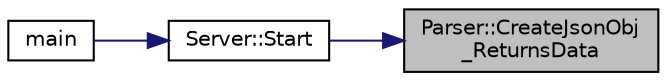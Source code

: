 digraph "Parser::CreateJsonObj_ReturnsData"
{
 // LATEX_PDF_SIZE
  edge [fontname="Helvetica",fontsize="10",labelfontname="Helvetica",labelfontsize="10"];
  node [fontname="Helvetica",fontsize="10",shape=record];
  rankdir="RL";
  Node1 [label="Parser::CreateJsonObj\l_ReturnsData",height=0.2,width=0.4,color="black", fillcolor="grey75", style="filled", fontcolor="black",tooltip="Se encarga de generar un QJsonDocument el cual sera utilizado para reenviar los datos de una variable..."];
  Node1 -> Node2 [dir="back",color="midnightblue",fontsize="10",style="solid",fontname="Helvetica"];
  Node2 [label="Server::Start",height=0.2,width=0.4,color="black", fillcolor="white", style="filled",URL="$classServer.html#acaea883b722927c7d8299a74447c8d1b",tooltip="Se encarga de levantar el servidor el cual estara acargo del el manejo de la memoria."];
  Node2 -> Node3 [dir="back",color="midnightblue",fontsize="10",style="solid",fontname="Helvetica"];
  Node3 [label="main",height=0.2,width=0.4,color="black", fillcolor="white", style="filled",URL="$main_8cpp.html#a0ddf1224851353fc92bfbff6f499fa97",tooltip=" "];
}
